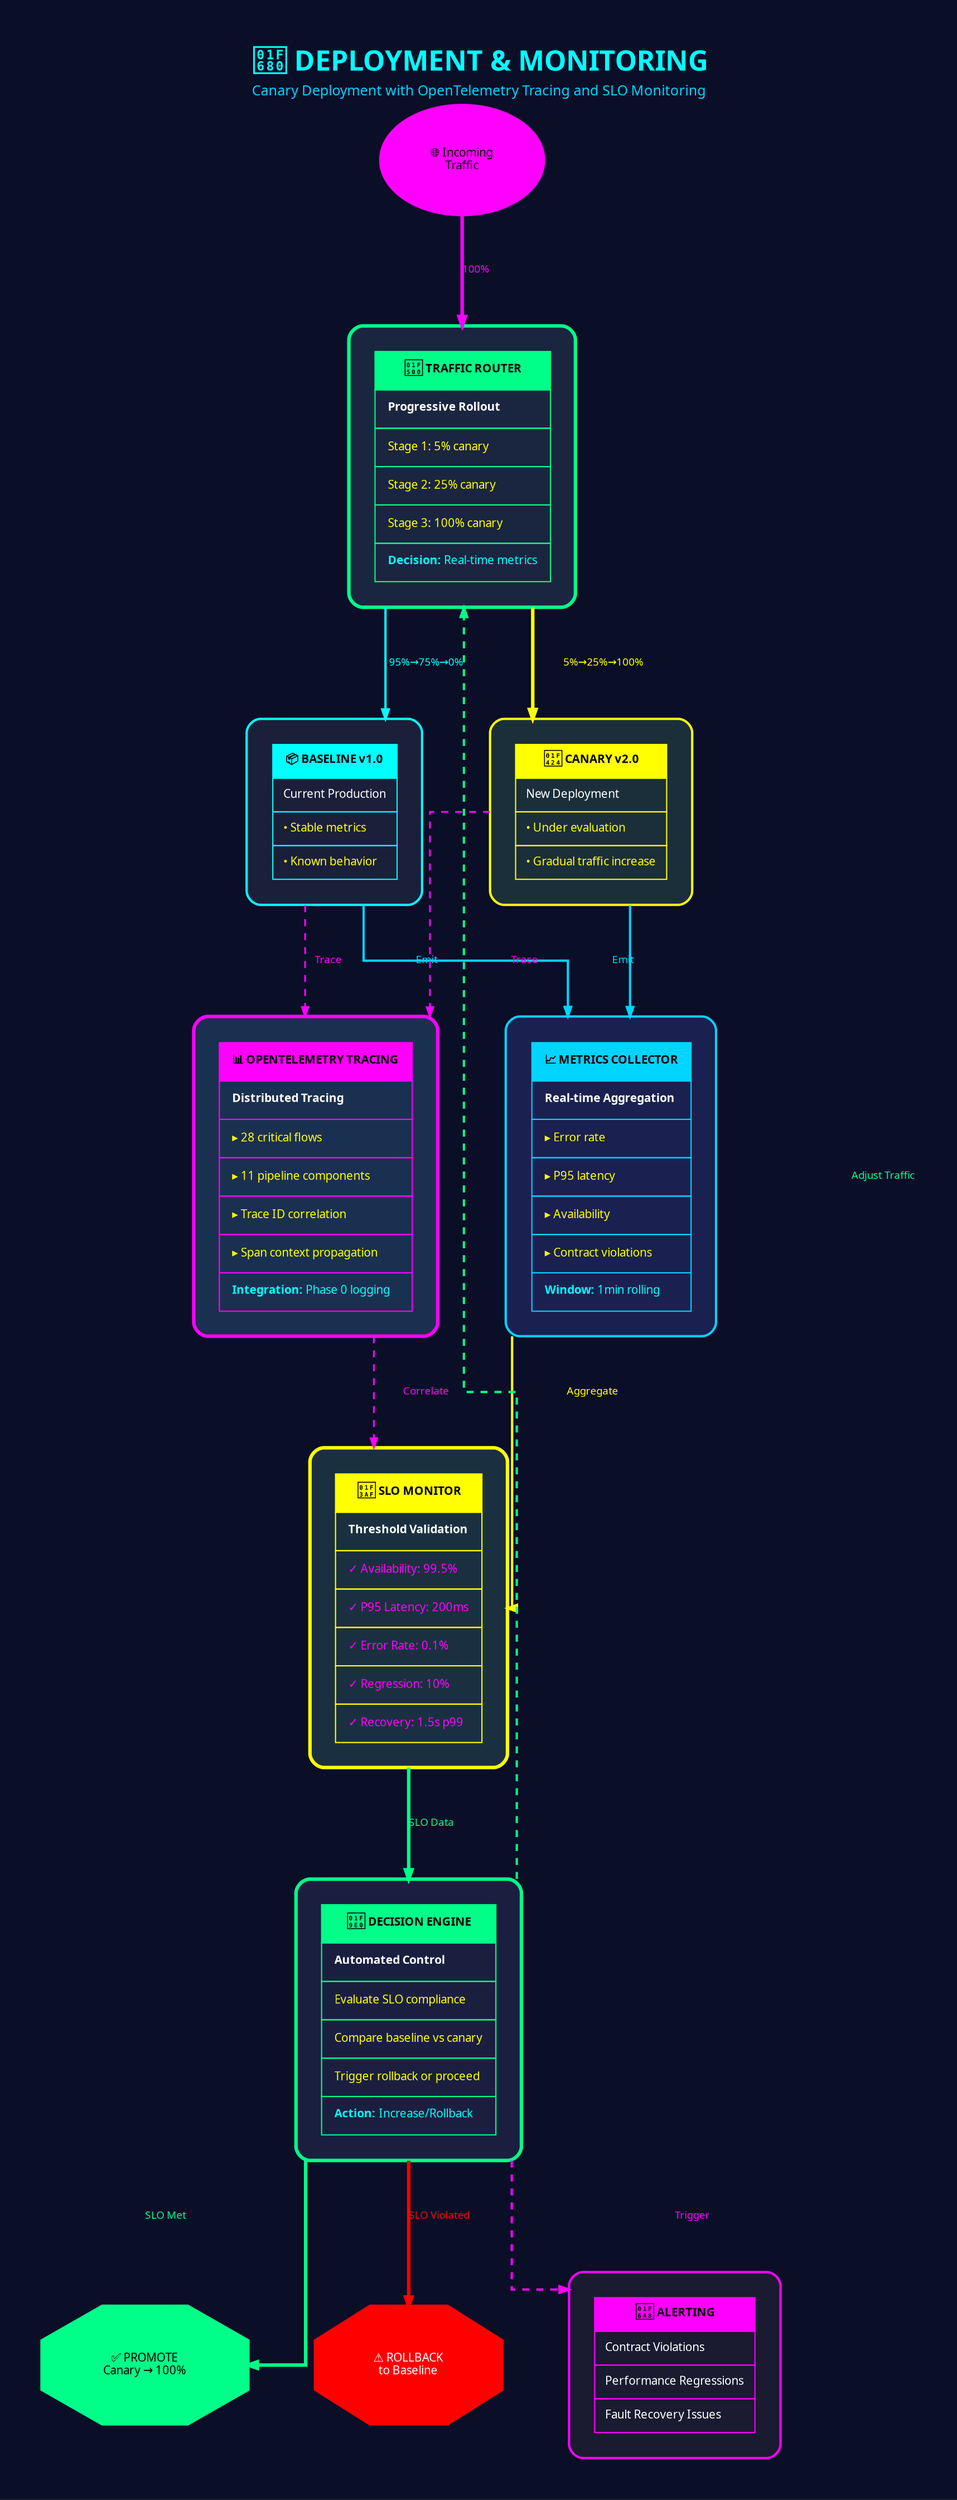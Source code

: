 digraph DeploymentMonitoring {
    graph [bgcolor="#0a0e27", fontname="JetBrains Mono", fontsize=12, rankdir=TB, splines=ortho, pad=0.5, nodesep=0.8, ranksep=1.2];
    node [fontname="JetBrains Mono", fontsize=10, style="filled,rounded", shape=box, margin=0.3];
    edge [fontname="JetBrains Mono", fontsize=9, arrowsize=0.8];

    // Title
    label=<
        <table border="0" cellborder="0" cellspacing="0">
            <tr><td><font point-size="24" color="#00ffff"><b>🚀 DEPLOYMENT &amp; MONITORING</b></font></td></tr>
            <tr><td><font point-size="12" color="#00d4ff">Canary Deployment with OpenTelemetry Tracing and SLO Monitoring</font></td></tr>
        </table>
    >;
    labelloc="t";

    // Traffic Source
    traffic [label="🌐 Incoming\nTraffic", shape=ellipse, fillcolor="#ff00ff", color="#ff00ff", fontcolor="#000000", penwidth=3, style="filled"];

    // Traffic Router
    router [label=<
        <table border="0" cellborder="1" cellspacing="0" cellpadding="10" bgcolor="#1a2540" color="#00ff88">
            <tr><td bgcolor="#00ff88"><font color="#000000"><b>🔀 TRAFFIC ROUTER</b></font></td></tr>
            <tr><td align="left"><font color="#ffffff"><b>Progressive Rollout</b></font></td></tr>
            <tr><td align="left"><font color="#ffff00">Stage 1: 5% canary</font></td></tr>
            <tr><td align="left"><font color="#ffff00">Stage 2: 25% canary</font></td></tr>
            <tr><td align="left"><font color="#ffff00">Stage 3: 100% canary</font></td></tr>
            <tr><td align="left"><font color="#00ffff"><b>Decision:</b> Real-time metrics</font></td></tr>
        </table>
    >, fillcolor="#1a2540", color="#00ff88", penwidth=3];

    // Baseline
    baseline [label=<
        <table border="0" cellborder="1" cellspacing="0" cellpadding="8" bgcolor="#1a1f3a" color="#00ffff">
            <tr><td bgcolor="#00ffff"><font color="#000000"><b>📦 BASELINE v1.0</b></font></td></tr>
            <tr><td align="left"><font color="#ffffff">Current Production</font></td></tr>
            <tr><td align="left"><font color="#ffff00">• Stable metrics</font></td></tr>
            <tr><td align="left"><font color="#ffff00">• Known behavior</font></td></tr>
        </table>
    >, fillcolor="#1a1f3a", color="#00ffff", penwidth=2];

    // Canary
    canary [label=<
        <table border="0" cellborder="1" cellspacing="0" cellpadding="8" bgcolor="#1a2f3a" color="#ffff00">
            <tr><td bgcolor="#ffff00"><font color="#000000"><b>🐤 CANARY v2.0</b></font></td></tr>
            <tr><td align="left"><font color="#ffffff">New Deployment</font></td></tr>
            <tr><td align="left"><font color="#ffff00">• Under evaluation</font></td></tr>
            <tr><td align="left"><font color="#ffff00">• Gradual traffic increase</font></td></tr>
        </table>
    >, fillcolor="#1a2f3a", color="#ffff00", penwidth=2];

    // OpenTelemetry
    tracing [label=<
        <table border="0" cellborder="1" cellspacing="0" cellpadding="10" bgcolor="#1a3050" color="#ff00ff">
            <tr><td bgcolor="#ff00ff"><font color="#000000"><b>📊 OPENTELEMETRY TRACING</b></font></td></tr>
            <tr><td align="left"><font color="#ffffff"><b>Distributed Tracing</b></font></td></tr>
            <tr><td align="left"><font color="#ffff00">▸ 28 critical flows</font></td></tr>
            <tr><td align="left"><font color="#ffff00">▸ 11 pipeline components</font></td></tr>
            <tr><td align="left"><font color="#ffff00">▸ Trace ID correlation</font></td></tr>
            <tr><td align="left"><font color="#ffff00">▸ Span context propagation</font></td></tr>
            <tr><td align="left"><font color="#00ffff"><b>Integration:</b> Phase 0 logging</font></td></tr>
        </table>
    >, fillcolor="#1a3050", color="#ff00ff", penwidth=3];

    // Metrics Collector
    metrics [label=<
        <table border="0" cellborder="1" cellspacing="0" cellpadding="10" bgcolor="#1a2050" color="#00d4ff">
            <tr><td bgcolor="#00d4ff"><font color="#000000"><b>📈 METRICS COLLECTOR</b></font></td></tr>
            <tr><td align="left"><font color="#ffffff"><b>Real-time Aggregation</b></font></td></tr>
            <tr><td align="left"><font color="#ffff00">▸ Error rate</font></td></tr>
            <tr><td align="left"><font color="#ffff00">▸ P95 latency</font></td></tr>
            <tr><td align="left"><font color="#ffff00">▸ Availability</font></td></tr>
            <tr><td align="left"><font color="#ffff00">▸ Contract violations</font></td></tr>
            <tr><td align="left"><font color="#00ffff"><b>Window:</b> 1min rolling</font></td></tr>
        </table>
    >, fillcolor="#1a2050", color="#00d4ff", penwidth=2];

    // SLO Monitor
    slo [label=<
        <table border="0" cellborder="1" cellspacing="0" cellpadding="10" bgcolor="#1a3040" color="#ffff00">
            <tr><td bgcolor="#ffff00"><font color="#000000"><b>🎯 SLO MONITOR</b></font></td></tr>
            <tr><td align="left"><font color="#ffffff"><b>Threshold Validation</b></font></td></tr>
            <tr><td align="left"><font color="#ff00ff">✓ Availability: 99.5%</font></td></tr>
            <tr><td align="left"><font color="#ff00ff">✓ P95 Latency: 200ms</font></td></tr>
            <tr><td align="left"><font color="#ff00ff">✓ Error Rate: 0.1%</font></td></tr>
            <tr><td align="left"><font color="#ff00ff">✓ Regression: 10%</font></td></tr>
            <tr><td align="left"><font color="#ff00ff">✓ Recovery: 1.5s p99</font></td></tr>
        </table>
    >, fillcolor="#1a3040", color="#ffff00", penwidth=3];

    // Decision Engine
    decision [label=<
        <table border="0" cellborder="1" cellspacing="0" cellpadding="10" bgcolor="#1a1f40" color="#00ff88">
            <tr><td bgcolor="#00ff88"><font color="#000000"><b>🧠 DECISION ENGINE</b></font></td></tr>
            <tr><td align="left"><font color="#ffffff"><b>Automated Control</b></font></td></tr>
            <tr><td align="left"><font color="#ffff00">Evaluate SLO compliance</font></td></tr>
            <tr><td align="left"><font color="#ffff00">Compare baseline vs canary</font></td></tr>
            <tr><td align="left"><font color="#ffff00">Trigger rollback or proceed</font></td></tr>
            <tr><td align="left"><font color="#00ffff"><b>Action:</b> Increase/Rollback</font></td></tr>
        </table>
    >, fillcolor="#1a1f40", color="#00ff88", penwidth=3];

    // Outcomes
    promote [label="✅ PROMOTE\nCanary → 100%", shape=octagon, fillcolor="#00ff88", color="#00ff88", fontcolor="#000000", penwidth=3, style="filled"];
    rollback [label="⚠️ ROLLBACK\nto Baseline", shape=octagon, fillcolor="#ff0000", color="#ff0000", fontcolor="#ffffff", penwidth=3, style="filled"];

    // Alerting
    alerts [label=<
        <table border="0" cellborder="1" cellspacing="0" cellpadding="8" bgcolor="#1a1a30" color="#ff00ff">
            <tr><td bgcolor="#ff00ff"><font color="#000000"><b>🚨 ALERTING</b></font></td></tr>
            <tr><td align="left"><font color="#ffffff">Contract Violations</font></td></tr>
            <tr><td align="left"><font color="#ffffff">Performance Regressions</font></td></tr>
            <tr><td align="left"><font color="#ffffff">Fault Recovery Issues</font></td></tr>
        </table>
    >, fillcolor="#1a1a30", color="#ff00ff", penwidth=2];

    // Flow
    traffic -> router [label="100%", color="#ff00ff", fontcolor="#ff00ff", penwidth=3, style="bold"];
    router -> baseline [label="95%→75%→0%", color="#00ffff", fontcolor="#00ffff", penwidth=2];
    router -> canary [label="5%→25%→100%", color="#ffff00", fontcolor="#ffff00", penwidth=3, style="bold"];

    baseline -> tracing [label="Trace", color="#ff00ff", fontcolor="#ff00ff", penwidth=1.5, style="dashed"];
    canary -> tracing [label="Trace", color="#ff00ff", fontcolor="#ff00ff", penwidth=1.5, style="dashed"];

    baseline -> metrics [label="Emit", color="#00d4ff", fontcolor="#00d4ff", penwidth=2];
    canary -> metrics [label="Emit", color="#00d4ff", fontcolor="#00d4ff", penwidth=2];

    metrics -> slo [label="Aggregate", color="#ffff00", fontcolor="#ffff00", penwidth=2];
    tracing -> slo [label="Correlate", color="#ff00ff", fontcolor="#ff00ff", penwidth=1.5, style="dashed"];

    slo -> decision [label="SLO Data", color="#00ff88", fontcolor="#00ff88", penwidth=3, style="bold"];

    decision -> router [label="Adjust Traffic", color="#00ff88", fontcolor="#00ff88", penwidth=2, style="dashed", constraint=false];
    decision -> promote [label="SLO Met", color="#00ff88", fontcolor="#00ff88", penwidth=3, style="bold"];
    decision -> rollback [label="SLO Violated", color="#ff0000", fontcolor="#ff0000", penwidth=3, style="bold"];

    decision -> alerts [label="Trigger", color="#ff00ff", fontcolor="#ff00ff", penwidth=2, style="dashed"];
}
